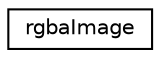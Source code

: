 digraph "Graphical Class Hierarchy"
{
 // INTERACTIVE_SVG=YES
  edge [fontname="Helvetica",fontsize="10",labelfontname="Helvetica",labelfontsize="10"];
  node [fontname="Helvetica",fontsize="10",shape=record];
  rankdir="LR";
  Node1 [label="rgbaImage",height=0.2,width=0.4,color="black", fillcolor="white", style="filled",URL="$d5/d20/classrgba_image.html",tooltip="an 8-bit-per channel rgb+alpha image class, based on the Image template class "];
}
